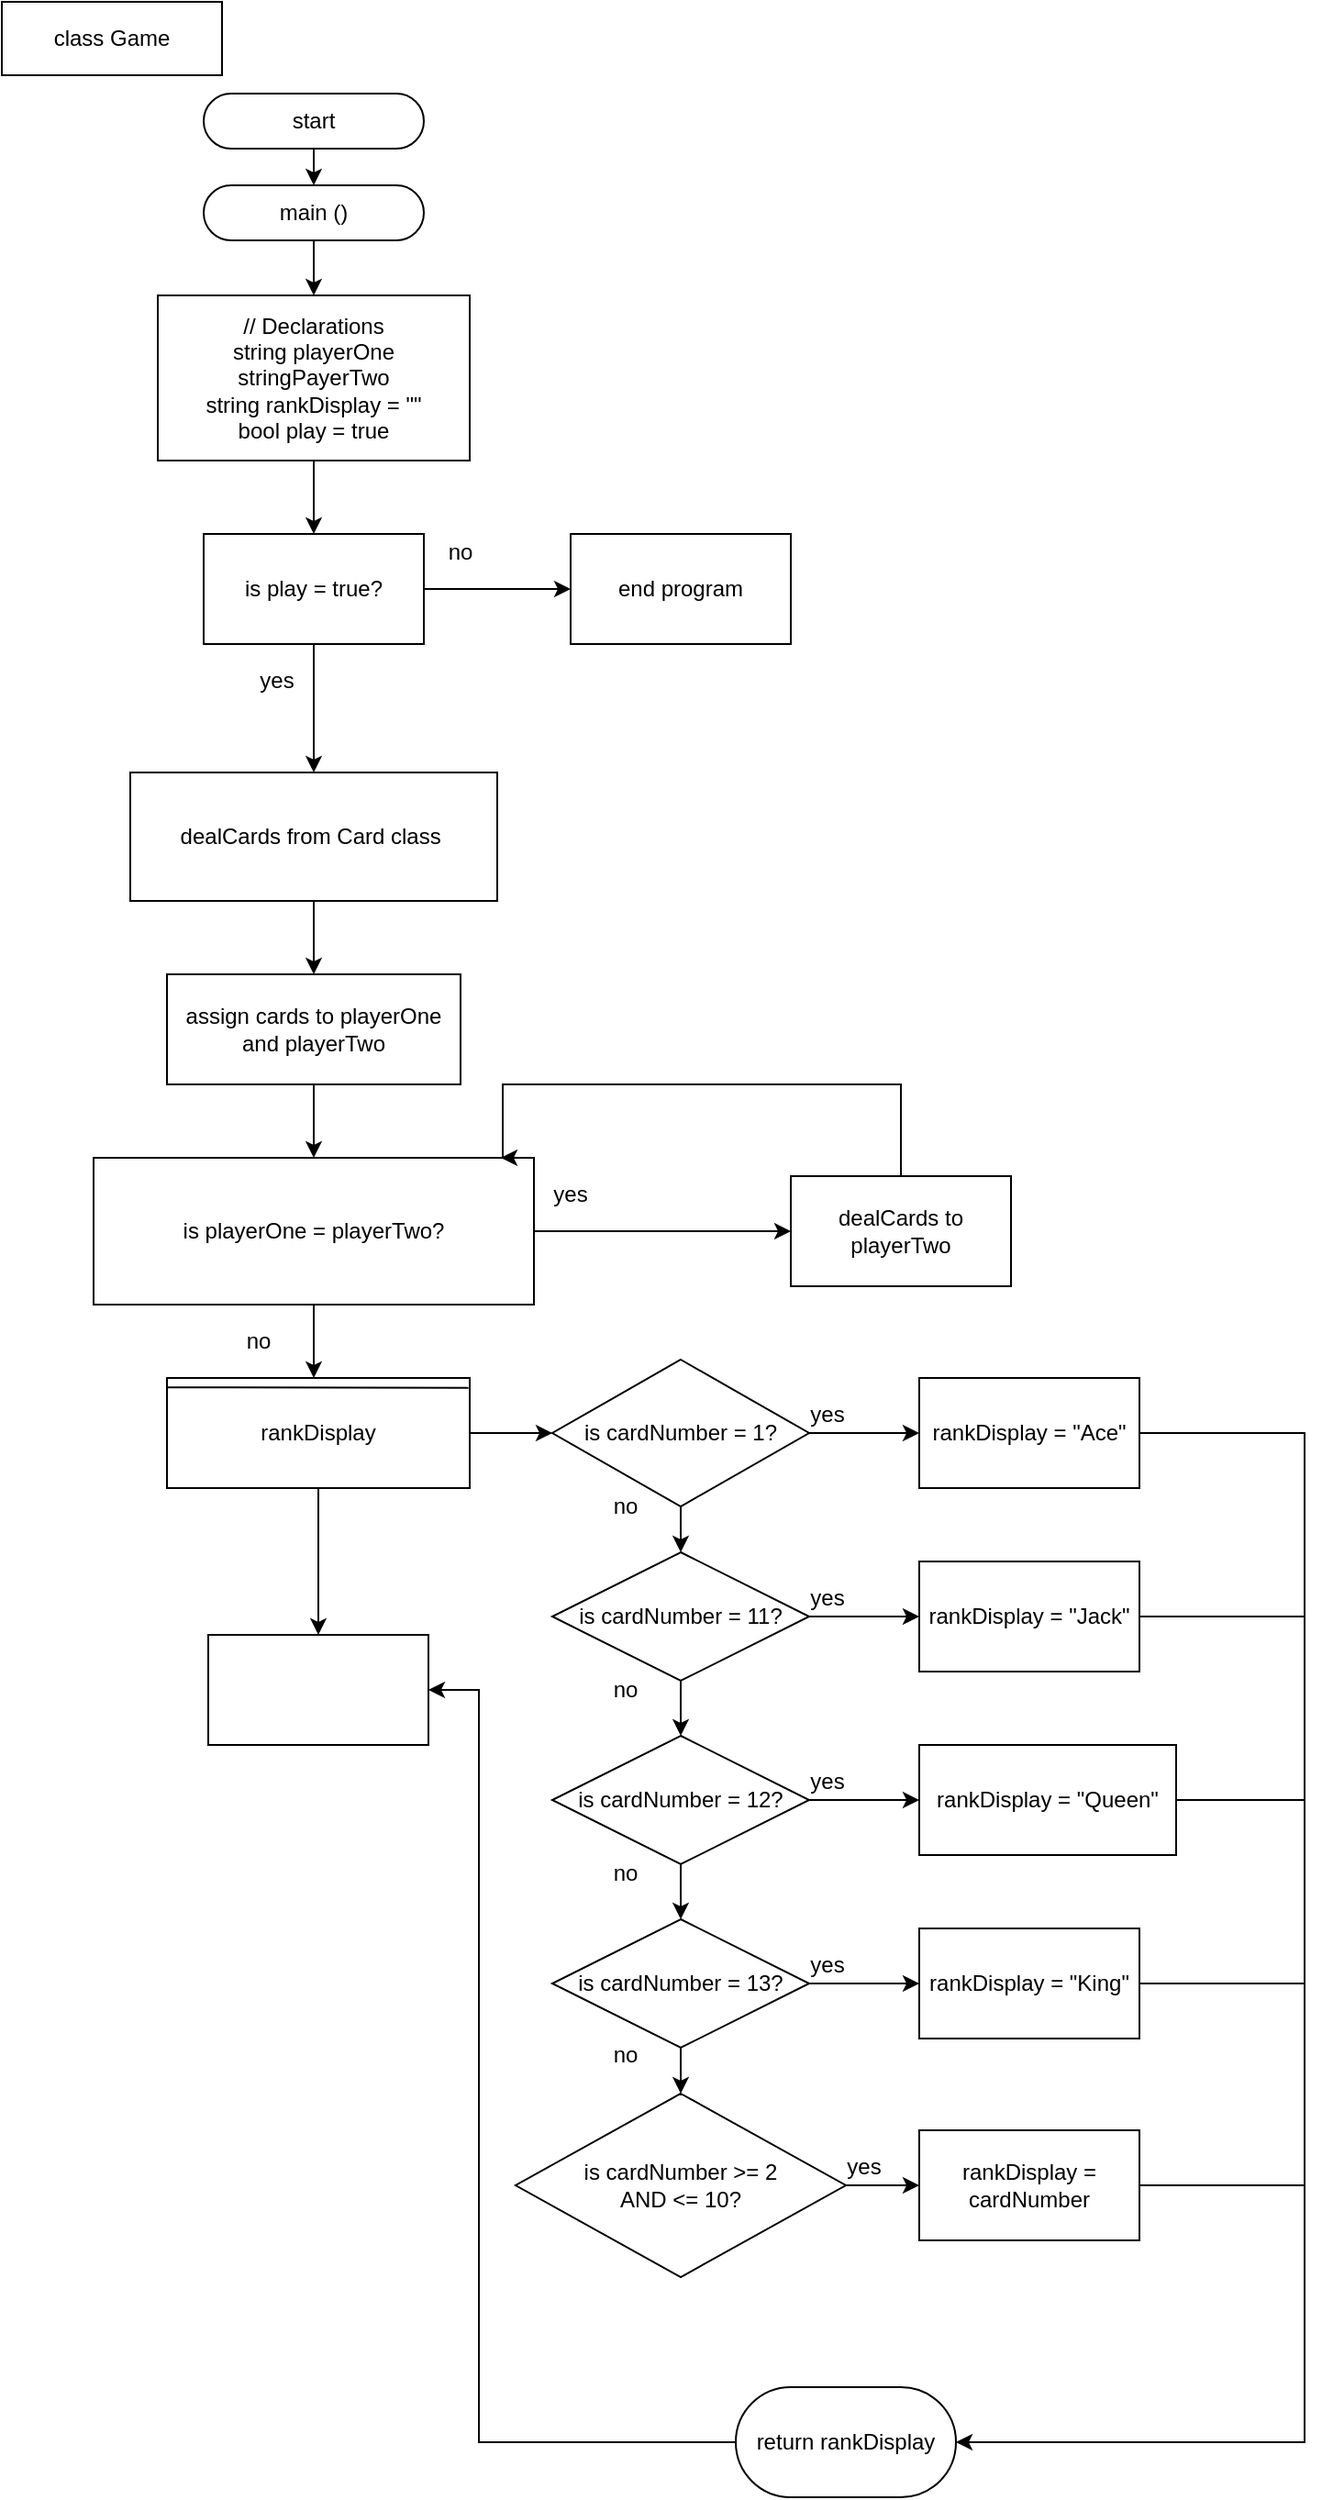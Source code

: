 <mxfile version="13.10.4" type="github">
  <diagram id="C5RBs43oDa-KdzZeNtuy" name="Page-1">
    <mxGraphModel dx="792" dy="538" grid="1" gridSize="10" guides="1" tooltips="1" connect="1" arrows="1" fold="1" page="1" pageScale="1" pageWidth="827" pageHeight="1169" math="0" shadow="0">
      <root>
        <mxCell id="WIyWlLk6GJQsqaUBKTNV-0" />
        <mxCell id="WIyWlLk6GJQsqaUBKTNV-1" parent="WIyWlLk6GJQsqaUBKTNV-0" />
        <mxCell id="ioobSqvoQFyh90W7_Rea-0" value="class Game" style="rounded=0;whiteSpace=wrap;html=1;" parent="WIyWlLk6GJQsqaUBKTNV-1" vertex="1">
          <mxGeometry x="50" y="40" width="120" height="40" as="geometry" />
        </mxCell>
        <mxCell id="ioobSqvoQFyh90W7_Rea-4" value="" style="edgeStyle=orthogonalEdgeStyle;rounded=0;orthogonalLoop=1;jettySize=auto;html=1;" parent="WIyWlLk6GJQsqaUBKTNV-1" source="ioobSqvoQFyh90W7_Rea-1" target="ioobSqvoQFyh90W7_Rea-2" edge="1">
          <mxGeometry relative="1" as="geometry" />
        </mxCell>
        <mxCell id="ioobSqvoQFyh90W7_Rea-1" value="main ()" style="rounded=1;whiteSpace=wrap;html=1;arcSize=50;" parent="WIyWlLk6GJQsqaUBKTNV-1" vertex="1">
          <mxGeometry x="160" y="140" width="120" height="30" as="geometry" />
        </mxCell>
        <mxCell id="0O3uf4wftiaskGtzbC3r-9" value="" style="edgeStyle=orthogonalEdgeStyle;rounded=0;orthogonalLoop=1;jettySize=auto;html=1;" edge="1" parent="WIyWlLk6GJQsqaUBKTNV-1" source="ioobSqvoQFyh90W7_Rea-2" target="0O3uf4wftiaskGtzbC3r-8">
          <mxGeometry relative="1" as="geometry" />
        </mxCell>
        <mxCell id="ioobSqvoQFyh90W7_Rea-2" value="// Declarations&lt;br&gt;string playerOne&lt;br&gt;stringPayerTwo&lt;br&gt;string rankDisplay = &quot;&quot;&lt;br&gt;bool play = true&lt;br&gt;" style="rounded=0;whiteSpace=wrap;html=1;" parent="WIyWlLk6GJQsqaUBKTNV-1" vertex="1">
          <mxGeometry x="135" y="200" width="170" height="90" as="geometry" />
        </mxCell>
        <mxCell id="0O3uf4wftiaskGtzbC3r-59" value="" style="edgeStyle=orthogonalEdgeStyle;rounded=0;orthogonalLoop=1;jettySize=auto;html=1;entryX=0;entryY=0.5;entryDx=0;entryDy=0;" edge="1" parent="WIyWlLk6GJQsqaUBKTNV-1" source="ioobSqvoQFyh90W7_Rea-15" target="0O3uf4wftiaskGtzbC3r-25">
          <mxGeometry relative="1" as="geometry" />
        </mxCell>
        <mxCell id="0O3uf4wftiaskGtzbC3r-61" value="" style="edgeStyle=orthogonalEdgeStyle;rounded=0;orthogonalLoop=1;jettySize=auto;html=1;" edge="1" parent="WIyWlLk6GJQsqaUBKTNV-1" source="ioobSqvoQFyh90W7_Rea-15" target="0O3uf4wftiaskGtzbC3r-60">
          <mxGeometry relative="1" as="geometry" />
        </mxCell>
        <mxCell id="ioobSqvoQFyh90W7_Rea-15" value="rankDisplay" style="whiteSpace=wrap;html=1;rounded=0;" parent="WIyWlLk6GJQsqaUBKTNV-1" vertex="1">
          <mxGeometry x="140" y="790" width="165" height="60" as="geometry" />
        </mxCell>
        <mxCell id="ioobSqvoQFyh90W7_Rea-17" value="" style="endArrow=none;html=1;entryX=0.996;entryY=0.09;entryDx=0;entryDy=0;entryPerimeter=0;exitX=0;exitY=0.085;exitDx=0;exitDy=0;exitPerimeter=0;" parent="WIyWlLk6GJQsqaUBKTNV-1" source="ioobSqvoQFyh90W7_Rea-15" target="ioobSqvoQFyh90W7_Rea-15" edge="1">
          <mxGeometry width="50" height="50" relative="1" as="geometry">
            <mxPoint x="140" y="329" as="sourcePoint" />
            <mxPoint x="440" y="290" as="targetPoint" />
            <Array as="points" />
          </mxGeometry>
        </mxCell>
        <mxCell id="VpoSWJ3LKGBdVLAW8ZYA-3" value="" style="edgeStyle=orthogonalEdgeStyle;rounded=0;orthogonalLoop=1;jettySize=auto;html=1;" parent="WIyWlLk6GJQsqaUBKTNV-1" source="VpoSWJ3LKGBdVLAW8ZYA-0" edge="1">
          <mxGeometry relative="1" as="geometry">
            <mxPoint x="220" y="140" as="targetPoint" />
          </mxGeometry>
        </mxCell>
        <mxCell id="VpoSWJ3LKGBdVLAW8ZYA-0" value="start" style="rounded=1;whiteSpace=wrap;html=1;arcSize=50;" parent="WIyWlLk6GJQsqaUBKTNV-1" vertex="1">
          <mxGeometry x="160" y="90" width="120" height="30" as="geometry" />
        </mxCell>
        <mxCell id="0O3uf4wftiaskGtzbC3r-3" value="" style="edgeStyle=orthogonalEdgeStyle;rounded=0;orthogonalLoop=1;jettySize=auto;html=1;" edge="1" parent="WIyWlLk6GJQsqaUBKTNV-1" source="0O3uf4wftiaskGtzbC3r-0" target="0O3uf4wftiaskGtzbC3r-2">
          <mxGeometry relative="1" as="geometry" />
        </mxCell>
        <mxCell id="0O3uf4wftiaskGtzbC3r-0" value="dealCards from Card class&amp;nbsp;" style="whiteSpace=wrap;html=1;rounded=0;" vertex="1" parent="WIyWlLk6GJQsqaUBKTNV-1">
          <mxGeometry x="120" y="460" width="200" height="70" as="geometry" />
        </mxCell>
        <mxCell id="0O3uf4wftiaskGtzbC3r-5" value="" style="edgeStyle=orthogonalEdgeStyle;rounded=0;orthogonalLoop=1;jettySize=auto;html=1;" edge="1" parent="WIyWlLk6GJQsqaUBKTNV-1" source="0O3uf4wftiaskGtzbC3r-2" target="0O3uf4wftiaskGtzbC3r-4">
          <mxGeometry relative="1" as="geometry" />
        </mxCell>
        <mxCell id="0O3uf4wftiaskGtzbC3r-2" value="assign cards to playerOne and playerTwo" style="whiteSpace=wrap;html=1;rounded=0;" vertex="1" parent="WIyWlLk6GJQsqaUBKTNV-1">
          <mxGeometry x="140" y="570" width="160" height="60" as="geometry" />
        </mxCell>
        <mxCell id="0O3uf4wftiaskGtzbC3r-17" value="" style="edgeStyle=orthogonalEdgeStyle;rounded=0;orthogonalLoop=1;jettySize=auto;html=1;" edge="1" parent="WIyWlLk6GJQsqaUBKTNV-1" source="0O3uf4wftiaskGtzbC3r-4" target="0O3uf4wftiaskGtzbC3r-16">
          <mxGeometry relative="1" as="geometry" />
        </mxCell>
        <mxCell id="0O3uf4wftiaskGtzbC3r-22" value="" style="edgeStyle=orthogonalEdgeStyle;rounded=0;orthogonalLoop=1;jettySize=auto;html=1;" edge="1" parent="WIyWlLk6GJQsqaUBKTNV-1" source="0O3uf4wftiaskGtzbC3r-4">
          <mxGeometry relative="1" as="geometry">
            <mxPoint x="220" y="790" as="targetPoint" />
          </mxGeometry>
        </mxCell>
        <mxCell id="0O3uf4wftiaskGtzbC3r-4" value="is playerOne = playerTwo?" style="whiteSpace=wrap;html=1;rounded=0;" vertex="1" parent="WIyWlLk6GJQsqaUBKTNV-1">
          <mxGeometry x="100" y="670" width="240" height="80" as="geometry" />
        </mxCell>
        <mxCell id="0O3uf4wftiaskGtzbC3r-11" value="" style="edgeStyle=orthogonalEdgeStyle;rounded=0;orthogonalLoop=1;jettySize=auto;html=1;" edge="1" parent="WIyWlLk6GJQsqaUBKTNV-1" source="0O3uf4wftiaskGtzbC3r-8" target="0O3uf4wftiaskGtzbC3r-10">
          <mxGeometry relative="1" as="geometry" />
        </mxCell>
        <mxCell id="0O3uf4wftiaskGtzbC3r-12" value="" style="edgeStyle=orthogonalEdgeStyle;rounded=0;orthogonalLoop=1;jettySize=auto;html=1;" edge="1" parent="WIyWlLk6GJQsqaUBKTNV-1" source="0O3uf4wftiaskGtzbC3r-8" target="0O3uf4wftiaskGtzbC3r-0">
          <mxGeometry relative="1" as="geometry" />
        </mxCell>
        <mxCell id="0O3uf4wftiaskGtzbC3r-8" value="is play = true?" style="whiteSpace=wrap;html=1;rounded=0;" vertex="1" parent="WIyWlLk6GJQsqaUBKTNV-1">
          <mxGeometry x="160" y="330" width="120" height="60" as="geometry" />
        </mxCell>
        <mxCell id="0O3uf4wftiaskGtzbC3r-10" value="end program" style="whiteSpace=wrap;html=1;rounded=0;" vertex="1" parent="WIyWlLk6GJQsqaUBKTNV-1">
          <mxGeometry x="360" y="330" width="120" height="60" as="geometry" />
        </mxCell>
        <mxCell id="0O3uf4wftiaskGtzbC3r-13" value="no" style="text;html=1;strokeColor=none;fillColor=none;align=center;verticalAlign=middle;whiteSpace=wrap;rounded=0;" vertex="1" parent="WIyWlLk6GJQsqaUBKTNV-1">
          <mxGeometry x="280" y="330" width="40" height="20" as="geometry" />
        </mxCell>
        <mxCell id="0O3uf4wftiaskGtzbC3r-14" value="yes" style="text;html=1;strokeColor=none;fillColor=none;align=center;verticalAlign=middle;whiteSpace=wrap;rounded=0;" vertex="1" parent="WIyWlLk6GJQsqaUBKTNV-1">
          <mxGeometry x="180" y="400" width="40" height="20" as="geometry" />
        </mxCell>
        <mxCell id="0O3uf4wftiaskGtzbC3r-20" value="" style="edgeStyle=orthogonalEdgeStyle;rounded=0;orthogonalLoop=1;jettySize=auto;html=1;" edge="1" parent="WIyWlLk6GJQsqaUBKTNV-1" source="0O3uf4wftiaskGtzbC3r-16">
          <mxGeometry relative="1" as="geometry">
            <mxPoint x="322" y="670" as="targetPoint" />
            <Array as="points">
              <mxPoint x="540" y="630" />
              <mxPoint x="323" y="630" />
            </Array>
          </mxGeometry>
        </mxCell>
        <mxCell id="0O3uf4wftiaskGtzbC3r-16" value="dealCards to playerTwo&lt;span style=&quot;color: rgba(0 , 0 , 0 , 0) ; font-family: monospace ; font-size: 0px&quot;&gt;%3CmxGraphModel%3E%3Croot%3E%3CmxCell%20id%3D%220%22%2F%3E%3CmxCell%20id%3D%221%22%20parent%3D%220%22%2F%3E%3CmxCell%20id%3D%222%22%20value%3D%22No%22%20style%3D%22text%3Bhtml%3D1%3BstrokeColor%3Dnone%3BfillColor%3Dnone%3Balign%3Dcenter%3BverticalAlign%3Dmiddle%3BwhiteSpace%3Dwrap%3Brounded%3D0%3B%22%20vertex%3D%221%22%20parent%3D%221%22%3E%3CmxGeometry%20x%3D%22280%22%20y%3D%22330%22%20width%3D%2240%22%20height%3D%2220%22%20as%3D%22geometry%22%2F%3E%3C%2FmxCell%3E%3C%2Froot%3E%3C%2FmxGraphModel%3E&lt;/span&gt;" style="whiteSpace=wrap;html=1;rounded=0;" vertex="1" parent="WIyWlLk6GJQsqaUBKTNV-1">
          <mxGeometry x="480" y="680" width="120" height="60" as="geometry" />
        </mxCell>
        <mxCell id="0O3uf4wftiaskGtzbC3r-18" value="yes" style="text;html=1;strokeColor=none;fillColor=none;align=center;verticalAlign=middle;whiteSpace=wrap;rounded=0;" vertex="1" parent="WIyWlLk6GJQsqaUBKTNV-1">
          <mxGeometry x="340" y="680" width="40" height="20" as="geometry" />
        </mxCell>
        <mxCell id="0O3uf4wftiaskGtzbC3r-23" value="no" style="text;html=1;strokeColor=none;fillColor=none;align=center;verticalAlign=middle;whiteSpace=wrap;rounded=0;" vertex="1" parent="WIyWlLk6GJQsqaUBKTNV-1">
          <mxGeometry x="170" y="760" width="40" height="20" as="geometry" />
        </mxCell>
        <mxCell id="0O3uf4wftiaskGtzbC3r-29" value="" style="edgeStyle=orthogonalEdgeStyle;rounded=0;orthogonalLoop=1;jettySize=auto;html=1;" edge="1" parent="WIyWlLk6GJQsqaUBKTNV-1" source="0O3uf4wftiaskGtzbC3r-25" target="0O3uf4wftiaskGtzbC3r-28">
          <mxGeometry relative="1" as="geometry" />
        </mxCell>
        <mxCell id="0O3uf4wftiaskGtzbC3r-34" value="" style="edgeStyle=orthogonalEdgeStyle;rounded=0;orthogonalLoop=1;jettySize=auto;html=1;" edge="1" parent="WIyWlLk6GJQsqaUBKTNV-1" source="0O3uf4wftiaskGtzbC3r-25" target="0O3uf4wftiaskGtzbC3r-33">
          <mxGeometry relative="1" as="geometry" />
        </mxCell>
        <mxCell id="0O3uf4wftiaskGtzbC3r-25" value="is cardNumber = 1?" style="rhombus;whiteSpace=wrap;html=1;" vertex="1" parent="WIyWlLk6GJQsqaUBKTNV-1">
          <mxGeometry x="350" y="780" width="140" height="80" as="geometry" />
        </mxCell>
        <mxCell id="0O3uf4wftiaskGtzbC3r-36" value="" style="edgeStyle=orthogonalEdgeStyle;rounded=0;orthogonalLoop=1;jettySize=auto;html=1;" edge="1" parent="WIyWlLk6GJQsqaUBKTNV-1" source="0O3uf4wftiaskGtzbC3r-28" target="0O3uf4wftiaskGtzbC3r-35">
          <mxGeometry relative="1" as="geometry" />
        </mxCell>
        <mxCell id="0O3uf4wftiaskGtzbC3r-39" value="" style="edgeStyle=orthogonalEdgeStyle;rounded=0;orthogonalLoop=1;jettySize=auto;html=1;" edge="1" parent="WIyWlLk6GJQsqaUBKTNV-1" source="0O3uf4wftiaskGtzbC3r-28" target="0O3uf4wftiaskGtzbC3r-38">
          <mxGeometry relative="1" as="geometry" />
        </mxCell>
        <mxCell id="0O3uf4wftiaskGtzbC3r-28" value="is cardNumber = 11?" style="rhombus;whiteSpace=wrap;html=1;" vertex="1" parent="WIyWlLk6GJQsqaUBKTNV-1">
          <mxGeometry x="350" y="885" width="140" height="70" as="geometry" />
        </mxCell>
        <mxCell id="0O3uf4wftiaskGtzbC3r-63" value="" style="edgeStyle=orthogonalEdgeStyle;rounded=0;orthogonalLoop=1;jettySize=auto;html=1;" edge="1" parent="WIyWlLk6GJQsqaUBKTNV-1" source="0O3uf4wftiaskGtzbC3r-33">
          <mxGeometry relative="1" as="geometry">
            <mxPoint x="570" y="1370" as="targetPoint" />
            <Array as="points">
              <mxPoint x="760" y="820" />
              <mxPoint x="760" y="1370" />
            </Array>
          </mxGeometry>
        </mxCell>
        <mxCell id="0O3uf4wftiaskGtzbC3r-33" value="rankDisplay = &quot;Ace&quot;" style="whiteSpace=wrap;html=1;rounded=0;" vertex="1" parent="WIyWlLk6GJQsqaUBKTNV-1">
          <mxGeometry x="550" y="790" width="120" height="60" as="geometry" />
        </mxCell>
        <mxCell id="0O3uf4wftiaskGtzbC3r-35" value="rankDisplay = &quot;Jack&quot;" style="whiteSpace=wrap;html=1;rounded=0;" vertex="1" parent="WIyWlLk6GJQsqaUBKTNV-1">
          <mxGeometry x="550" y="890" width="120" height="60" as="geometry" />
        </mxCell>
        <mxCell id="0O3uf4wftiaskGtzbC3r-41" value="" style="edgeStyle=orthogonalEdgeStyle;rounded=0;orthogonalLoop=1;jettySize=auto;html=1;" edge="1" parent="WIyWlLk6GJQsqaUBKTNV-1" source="0O3uf4wftiaskGtzbC3r-38" target="0O3uf4wftiaskGtzbC3r-40">
          <mxGeometry relative="1" as="geometry" />
        </mxCell>
        <mxCell id="0O3uf4wftiaskGtzbC3r-43" value="" style="edgeStyle=orthogonalEdgeStyle;rounded=0;orthogonalLoop=1;jettySize=auto;html=1;" edge="1" parent="WIyWlLk6GJQsqaUBKTNV-1" source="0O3uf4wftiaskGtzbC3r-38" target="0O3uf4wftiaskGtzbC3r-42">
          <mxGeometry relative="1" as="geometry" />
        </mxCell>
        <mxCell id="0O3uf4wftiaskGtzbC3r-38" value="is cardNumber = 12?" style="rhombus;whiteSpace=wrap;html=1;" vertex="1" parent="WIyWlLk6GJQsqaUBKTNV-1">
          <mxGeometry x="350" y="985" width="140" height="70" as="geometry" />
        </mxCell>
        <mxCell id="0O3uf4wftiaskGtzbC3r-67" value="" style="endArrow=none;html=1;" edge="1" parent="WIyWlLk6GJQsqaUBKTNV-1" source="0O3uf4wftiaskGtzbC3r-40">
          <mxGeometry relative="1" as="geometry">
            <mxPoint x="760" y="1020" as="targetPoint" />
          </mxGeometry>
        </mxCell>
        <mxCell id="0O3uf4wftiaskGtzbC3r-40" value="rankDisplay = &quot;Queen&quot;" style="whiteSpace=wrap;html=1;rounded=0;" vertex="1" parent="WIyWlLk6GJQsqaUBKTNV-1">
          <mxGeometry x="550" y="990" width="140" height="60" as="geometry" />
        </mxCell>
        <mxCell id="0O3uf4wftiaskGtzbC3r-45" value="" style="edgeStyle=orthogonalEdgeStyle;rounded=0;orthogonalLoop=1;jettySize=auto;html=1;" edge="1" parent="WIyWlLk6GJQsqaUBKTNV-1" source="0O3uf4wftiaskGtzbC3r-42" target="0O3uf4wftiaskGtzbC3r-44">
          <mxGeometry relative="1" as="geometry" />
        </mxCell>
        <mxCell id="0O3uf4wftiaskGtzbC3r-57" value="" style="edgeStyle=orthogonalEdgeStyle;rounded=0;orthogonalLoop=1;jettySize=auto;html=1;" edge="1" parent="WIyWlLk6GJQsqaUBKTNV-1" source="0O3uf4wftiaskGtzbC3r-42" target="0O3uf4wftiaskGtzbC3r-54">
          <mxGeometry relative="1" as="geometry" />
        </mxCell>
        <mxCell id="0O3uf4wftiaskGtzbC3r-42" value="is cardNumber = 13?" style="rhombus;whiteSpace=wrap;html=1;" vertex="1" parent="WIyWlLk6GJQsqaUBKTNV-1">
          <mxGeometry x="350" y="1085" width="140" height="70" as="geometry" />
        </mxCell>
        <mxCell id="0O3uf4wftiaskGtzbC3r-69" value="" style="endArrow=none;html=1;" edge="1" parent="WIyWlLk6GJQsqaUBKTNV-1" source="0O3uf4wftiaskGtzbC3r-44">
          <mxGeometry relative="1" as="geometry">
            <mxPoint x="760" y="1120" as="targetPoint" />
          </mxGeometry>
        </mxCell>
        <mxCell id="0O3uf4wftiaskGtzbC3r-44" value="rankDisplay = &quot;King&quot;" style="whiteSpace=wrap;html=1;rounded=0;" vertex="1" parent="WIyWlLk6GJQsqaUBKTNV-1">
          <mxGeometry x="550" y="1090" width="120" height="60" as="geometry" />
        </mxCell>
        <mxCell id="0O3uf4wftiaskGtzbC3r-46" value="yes" style="text;html=1;strokeColor=none;fillColor=none;align=center;verticalAlign=middle;whiteSpace=wrap;rounded=0;" vertex="1" parent="WIyWlLk6GJQsqaUBKTNV-1">
          <mxGeometry x="480" y="800" width="40" height="20" as="geometry" />
        </mxCell>
        <mxCell id="0O3uf4wftiaskGtzbC3r-47" value="yes" style="text;html=1;strokeColor=none;fillColor=none;align=center;verticalAlign=middle;whiteSpace=wrap;rounded=0;" vertex="1" parent="WIyWlLk6GJQsqaUBKTNV-1">
          <mxGeometry x="480" y="900" width="40" height="20" as="geometry" />
        </mxCell>
        <mxCell id="0O3uf4wftiaskGtzbC3r-48" value="yes" style="text;html=1;strokeColor=none;fillColor=none;align=center;verticalAlign=middle;whiteSpace=wrap;rounded=0;" vertex="1" parent="WIyWlLk6GJQsqaUBKTNV-1">
          <mxGeometry x="480" y="1000" width="40" height="20" as="geometry" />
        </mxCell>
        <mxCell id="0O3uf4wftiaskGtzbC3r-49" value="yes" style="text;html=1;strokeColor=none;fillColor=none;align=center;verticalAlign=middle;whiteSpace=wrap;rounded=0;" vertex="1" parent="WIyWlLk6GJQsqaUBKTNV-1">
          <mxGeometry x="480" y="1100" width="40" height="20" as="geometry" />
        </mxCell>
        <mxCell id="0O3uf4wftiaskGtzbC3r-50" value="no" style="text;html=1;strokeColor=none;fillColor=none;align=center;verticalAlign=middle;whiteSpace=wrap;rounded=0;" vertex="1" parent="WIyWlLk6GJQsqaUBKTNV-1">
          <mxGeometry x="370" y="850" width="40" height="20" as="geometry" />
        </mxCell>
        <mxCell id="0O3uf4wftiaskGtzbC3r-51" value="no" style="text;html=1;strokeColor=none;fillColor=none;align=center;verticalAlign=middle;whiteSpace=wrap;rounded=0;" vertex="1" parent="WIyWlLk6GJQsqaUBKTNV-1">
          <mxGeometry x="370" y="950" width="40" height="20" as="geometry" />
        </mxCell>
        <mxCell id="0O3uf4wftiaskGtzbC3r-52" value="no" style="text;html=1;strokeColor=none;fillColor=none;align=center;verticalAlign=middle;whiteSpace=wrap;rounded=0;" vertex="1" parent="WIyWlLk6GJQsqaUBKTNV-1">
          <mxGeometry x="370" y="1050" width="40" height="20" as="geometry" />
        </mxCell>
        <mxCell id="0O3uf4wftiaskGtzbC3r-53" value="" style="edgeStyle=orthogonalEdgeStyle;rounded=0;orthogonalLoop=1;jettySize=auto;html=1;" edge="1" parent="WIyWlLk6GJQsqaUBKTNV-1" source="0O3uf4wftiaskGtzbC3r-54" target="0O3uf4wftiaskGtzbC3r-55">
          <mxGeometry relative="1" as="geometry" />
        </mxCell>
        <mxCell id="0O3uf4wftiaskGtzbC3r-54" value="is cardNumber &amp;gt;= 2 &lt;br&gt;AND &amp;lt;= 10?" style="rhombus;whiteSpace=wrap;html=1;" vertex="1" parent="WIyWlLk6GJQsqaUBKTNV-1">
          <mxGeometry x="330" y="1180" width="180" height="100" as="geometry" />
        </mxCell>
        <mxCell id="0O3uf4wftiaskGtzbC3r-71" value="" style="endArrow=none;html=1;" edge="1" parent="WIyWlLk6GJQsqaUBKTNV-1" source="0O3uf4wftiaskGtzbC3r-55">
          <mxGeometry relative="1" as="geometry">
            <mxPoint x="760" y="1230" as="targetPoint" />
          </mxGeometry>
        </mxCell>
        <mxCell id="0O3uf4wftiaskGtzbC3r-55" value="rankDisplay = cardNumber" style="whiteSpace=wrap;html=1;rounded=0;" vertex="1" parent="WIyWlLk6GJQsqaUBKTNV-1">
          <mxGeometry x="550" y="1200" width="120" height="60" as="geometry" />
        </mxCell>
        <mxCell id="0O3uf4wftiaskGtzbC3r-56" value="yes" style="text;html=1;strokeColor=none;fillColor=none;align=center;verticalAlign=middle;whiteSpace=wrap;rounded=0;" vertex="1" parent="WIyWlLk6GJQsqaUBKTNV-1">
          <mxGeometry x="500" y="1210" width="40" height="20" as="geometry" />
        </mxCell>
        <mxCell id="0O3uf4wftiaskGtzbC3r-58" value="no" style="text;html=1;strokeColor=none;fillColor=none;align=center;verticalAlign=middle;whiteSpace=wrap;rounded=0;" vertex="1" parent="WIyWlLk6GJQsqaUBKTNV-1">
          <mxGeometry x="370" y="1149" width="40" height="20" as="geometry" />
        </mxCell>
        <mxCell id="0O3uf4wftiaskGtzbC3r-60" value="" style="whiteSpace=wrap;html=1;rounded=0;" vertex="1" parent="WIyWlLk6GJQsqaUBKTNV-1">
          <mxGeometry x="162.5" y="930" width="120" height="60" as="geometry" />
        </mxCell>
        <mxCell id="0O3uf4wftiaskGtzbC3r-75" value="" style="edgeStyle=orthogonalEdgeStyle;rounded=0;orthogonalLoop=1;jettySize=auto;html=1;entryX=1;entryY=0.5;entryDx=0;entryDy=0;" edge="1" parent="WIyWlLk6GJQsqaUBKTNV-1" source="0O3uf4wftiaskGtzbC3r-73" target="0O3uf4wftiaskGtzbC3r-60">
          <mxGeometry relative="1" as="geometry">
            <mxPoint x="310" y="950" as="targetPoint" />
            <Array as="points">
              <mxPoint x="310" y="1370" />
              <mxPoint x="310" y="960" />
            </Array>
          </mxGeometry>
        </mxCell>
        <mxCell id="0O3uf4wftiaskGtzbC3r-73" value="return rankDisplay" style="rounded=1;whiteSpace=wrap;html=1;arcSize=50;" vertex="1" parent="WIyWlLk6GJQsqaUBKTNV-1">
          <mxGeometry x="450" y="1340" width="120" height="60" as="geometry" />
        </mxCell>
        <mxCell id="0O3uf4wftiaskGtzbC3r-76" value="" style="endArrow=none;html=1;" edge="1" parent="WIyWlLk6GJQsqaUBKTNV-1">
          <mxGeometry width="50" height="50" relative="1" as="geometry">
            <mxPoint x="670" y="920" as="sourcePoint" />
            <mxPoint x="760" y="920" as="targetPoint" />
          </mxGeometry>
        </mxCell>
      </root>
    </mxGraphModel>
  </diagram>
</mxfile>
